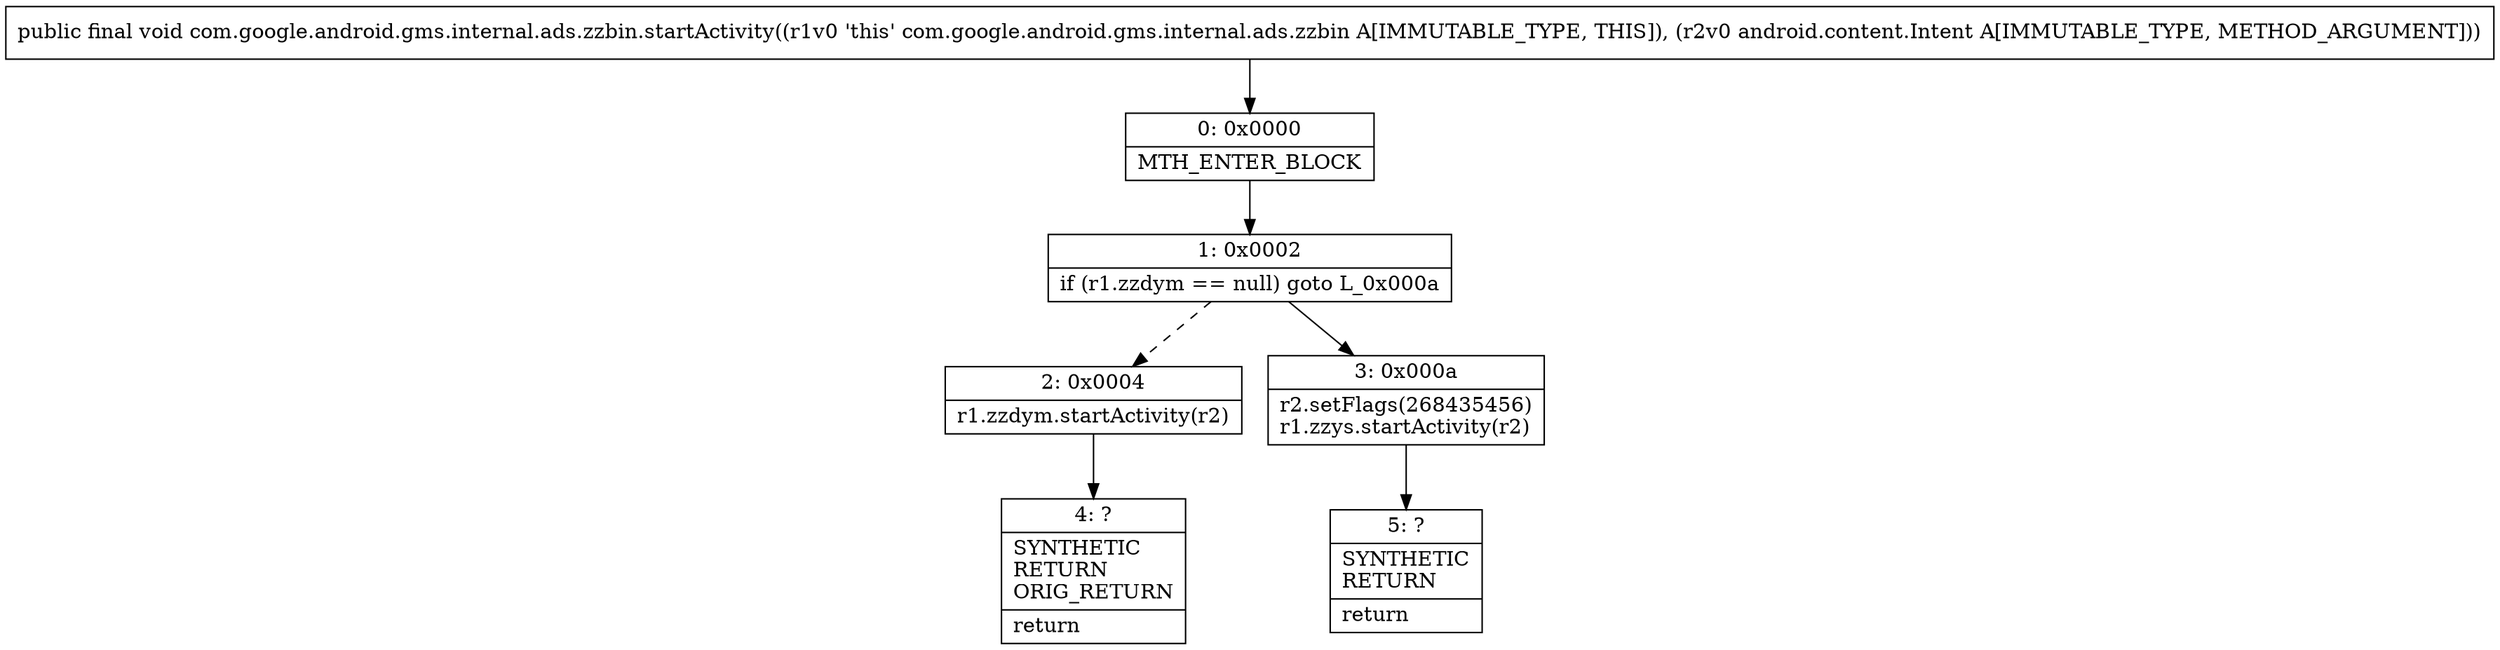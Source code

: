 digraph "CFG forcom.google.android.gms.internal.ads.zzbin.startActivity(Landroid\/content\/Intent;)V" {
Node_0 [shape=record,label="{0\:\ 0x0000|MTH_ENTER_BLOCK\l}"];
Node_1 [shape=record,label="{1\:\ 0x0002|if (r1.zzdym == null) goto L_0x000a\l}"];
Node_2 [shape=record,label="{2\:\ 0x0004|r1.zzdym.startActivity(r2)\l}"];
Node_3 [shape=record,label="{3\:\ 0x000a|r2.setFlags(268435456)\lr1.zzys.startActivity(r2)\l}"];
Node_4 [shape=record,label="{4\:\ ?|SYNTHETIC\lRETURN\lORIG_RETURN\l|return\l}"];
Node_5 [shape=record,label="{5\:\ ?|SYNTHETIC\lRETURN\l|return\l}"];
MethodNode[shape=record,label="{public final void com.google.android.gms.internal.ads.zzbin.startActivity((r1v0 'this' com.google.android.gms.internal.ads.zzbin A[IMMUTABLE_TYPE, THIS]), (r2v0 android.content.Intent A[IMMUTABLE_TYPE, METHOD_ARGUMENT])) }"];
MethodNode -> Node_0;
Node_0 -> Node_1;
Node_1 -> Node_2[style=dashed];
Node_1 -> Node_3;
Node_2 -> Node_4;
Node_3 -> Node_5;
}

